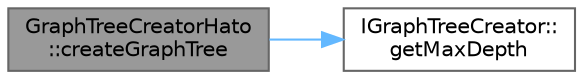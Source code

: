 digraph "GraphTreeCreatorHato::createGraphTree"
{
 // LATEX_PDF_SIZE
  bgcolor="transparent";
  edge [fontname=Helvetica,fontsize=10,labelfontname=Helvetica,labelfontsize=10];
  node [fontname=Helvetica,fontsize=10,shape=box,height=0.2,width=0.4];
  rankdir="LR";
  Node1 [id="Node000001",label="GraphTreeCreatorHato\l::createGraphTree",height=0.2,width=0.4,color="gray40", fillcolor="grey60", style="filled", fontcolor="black",tooltip="木グラフを作成するクラス．完成したグラフは参照渡しする．"];
  Node1 -> Node2 [id="edge1_Node000001_Node000002",color="steelblue1",style="solid",tooltip=" "];
  Node2 [id="Node000002",label="IGraphTreeCreator::\lgetMaxDepth",height=0.2,width=0.4,color="grey40", fillcolor="white", style="filled",URL="$class_i_graph_tree_creator.html#a98d382a989f5d5c9ab562f69ef86efbe",tooltip=" "];
}
